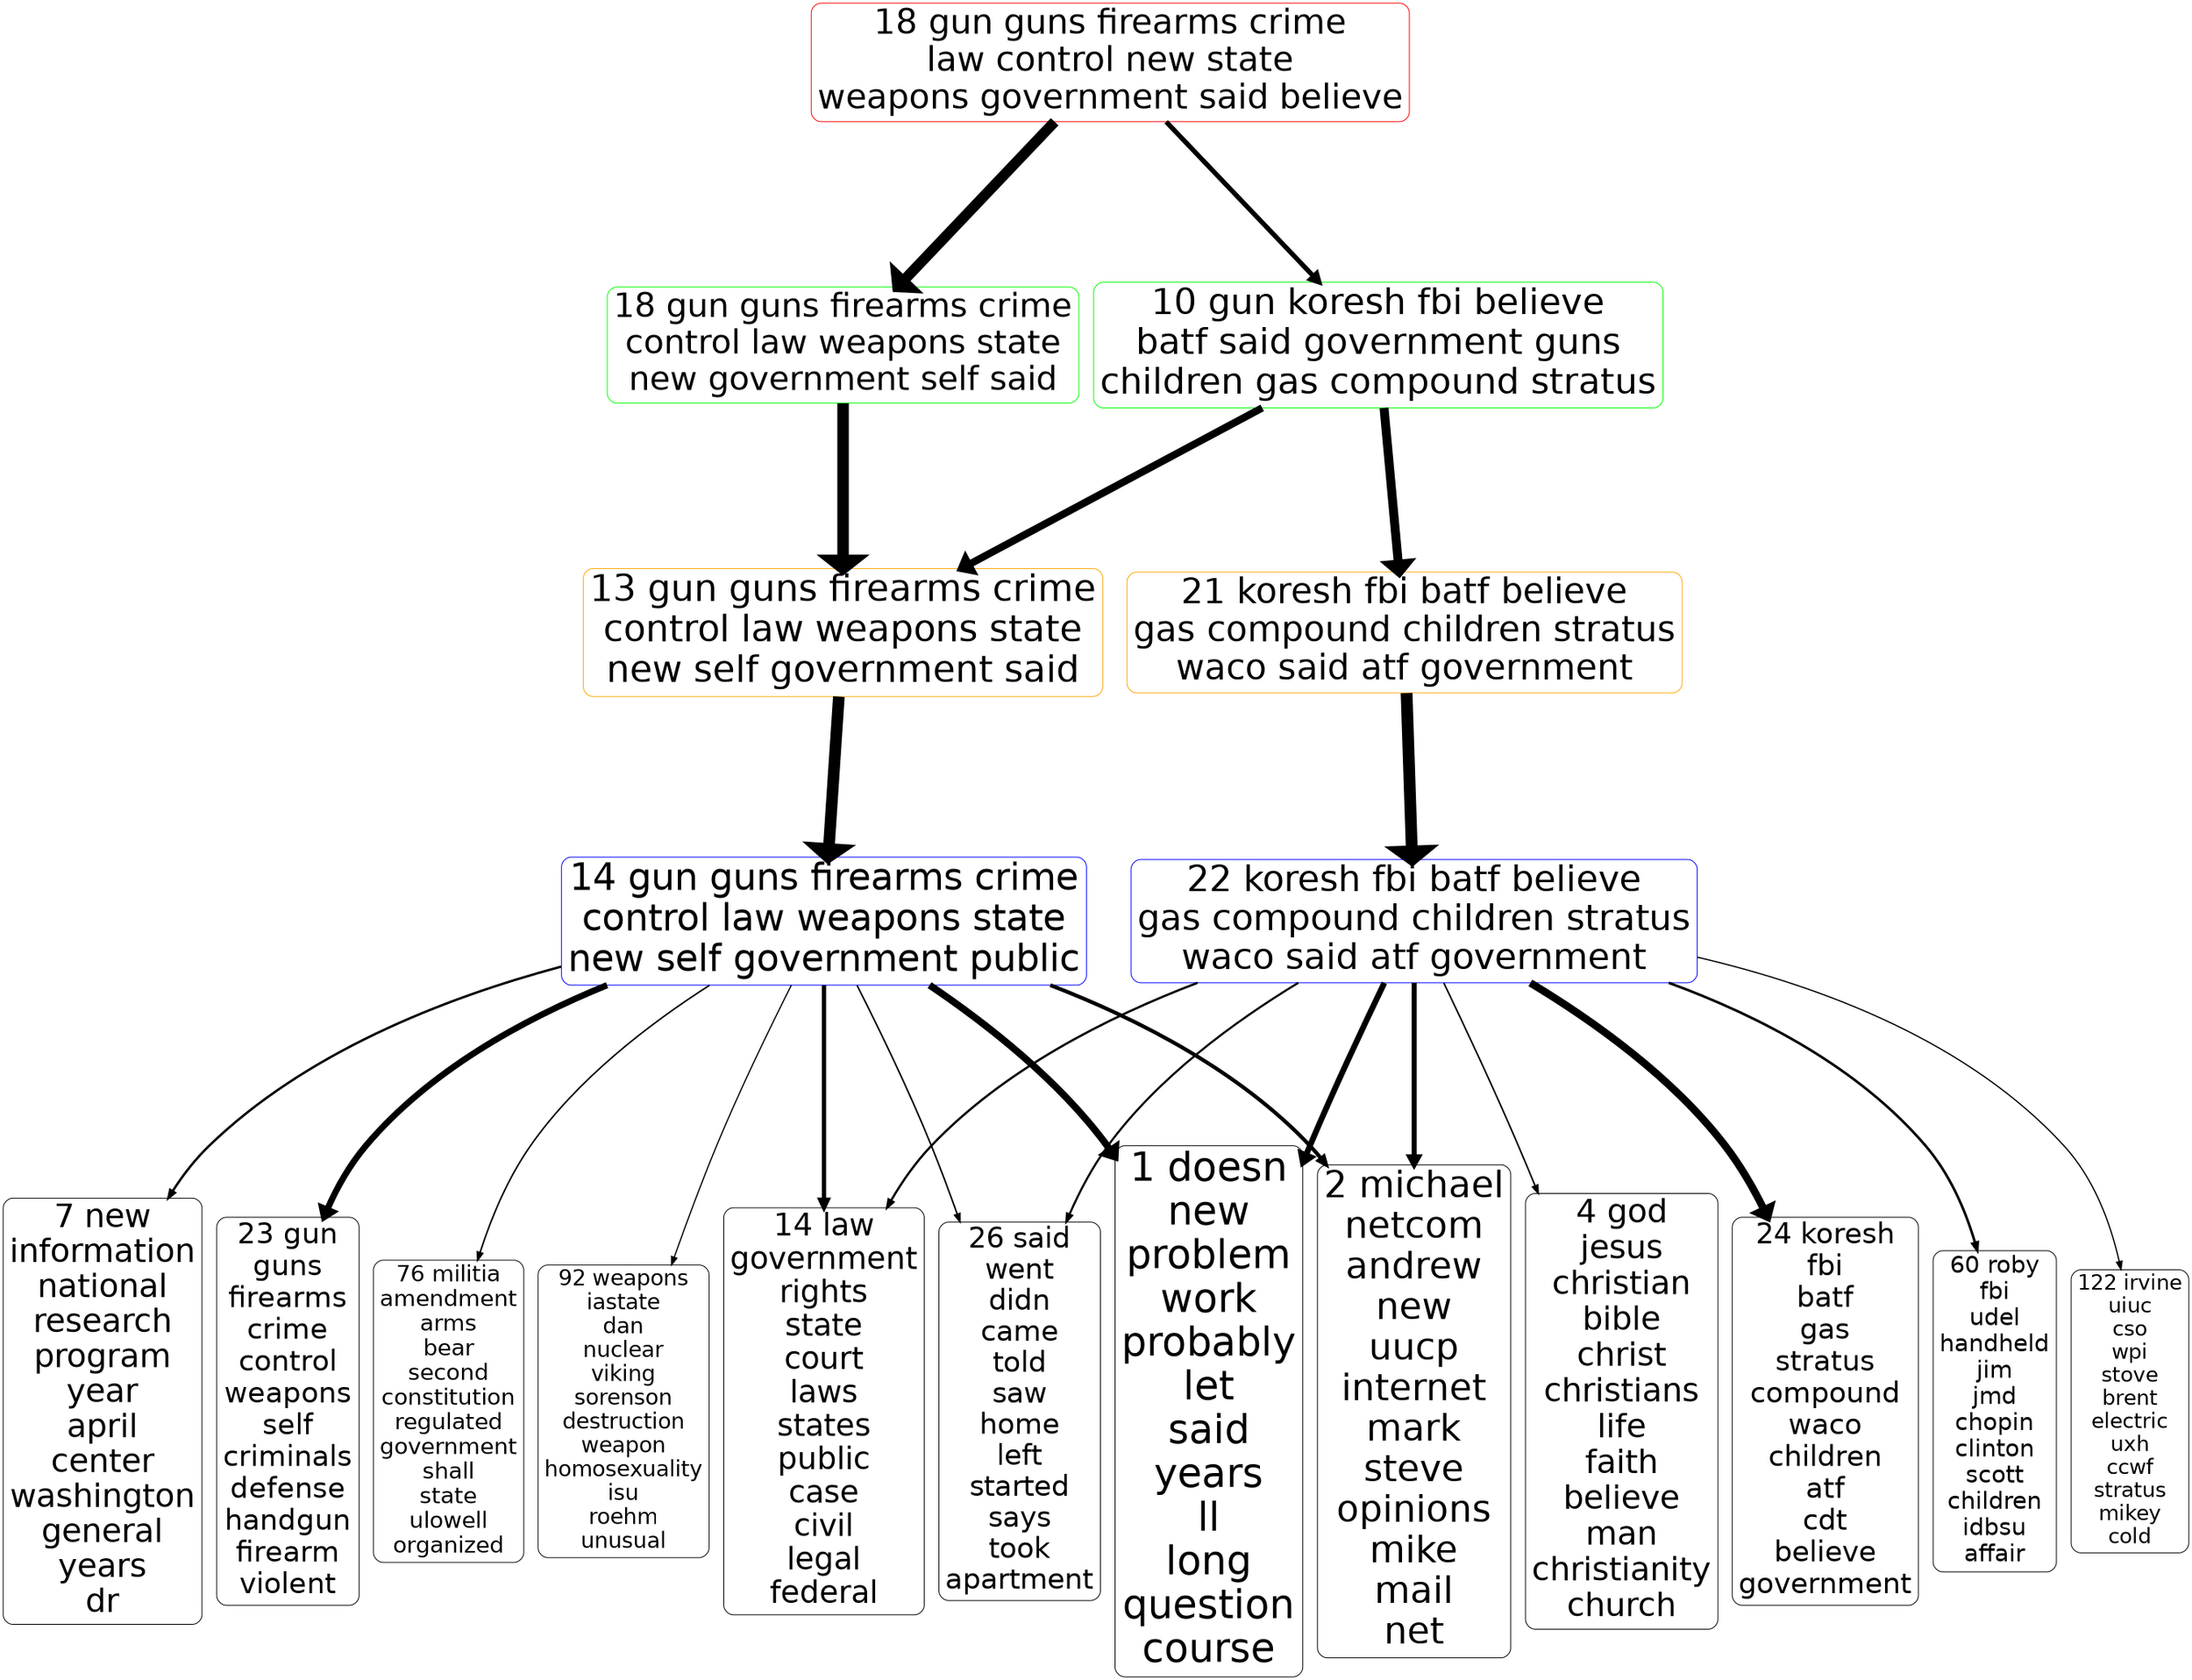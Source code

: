 digraph G {
size="18,18!";ranksep=4; ratio = auto; layers="1:2:3:4:5";
graph [fontname = "helvetica"];node [fontname = "helvetica"];edge [fontname = "helvetica"];ranksep=2.8;
"5_18" [ rank =5,fontsize =43.0381, shape=box, style="rounded", color=red, label="18 gun guns firearms crime
law control new state
weapons government said believe"]
"5_18" -> "4_10" [penwidth=6.0533,dir=forward]
"4_10" [rank =6,fontsize =45.0721, shape=box, style="rounded", color=green,label="10 gun koresh fbi believe
batf said government guns
children gas compound stratus"]
"5_18" -> "4_18" [penwidth=13.2593,dir=forward]
"4_18" [rank =6,fontsize =41.8405, shape=box, style="rounded", color=green,label="18 gun guns firearms crime
control law weapons state
new government self said"]
"4_10" [ rank =4,fontsize =45.0721, shape=box, style="rounded", color=green, label="10 gun koresh fbi believe
batf said government guns
children gas compound stratus"]
"4_10" -> "3_13" [penwidth=9.2773,dir=forward]
"3_13" [rank =5,fontsize =45.9571, shape=box, style="rounded", color=orange,label="13 gun guns firearms crime
control law weapons state
new self government said"]
"4_10" -> "3_21" [penwidth=11.2478,dir=forward]
"3_21" [rank =5,fontsize =44.0453, shape=box, style="rounded", color=orange,label="21 koresh fbi batf believe
gas compound children stratus
waco said atf government"]
"3_13" [ rank =3,fontsize =45.9571, shape=box, style="rounded", color=orange, label="13 gun guns firearms crime
control law weapons state
new self government said"]
"3_13" -> "2_14" [penwidth=14.6155,dir=forward]
"2_14" [rank =4,fontsize =46.4877, shape=box, style="rounded", color=blue,label="14 gun guns firearms crime
control law weapons state
new self government public"]
"2_14" [ rank =2,fontsize =46.4877, shape=box, style="rounded", color=blue, label="14 gun guns firearms crime
control law weapons state
new self government public"]
"2_14" -> "1_1" [penwidth=8.8402,dir=forward]
"1_1" [rank =3,fontsize =50, shape=box, style="rounded", color=black,label="1 doesn
new
problem
work
probably
let
said
years
ll
long
question
course"]
"2_14" -> "1_2" [penwidth=4.8125,dir=forward]
"1_2" [rank =3,fontsize =46.1741, shape=box, style="rounded", color=black,label="2 michael
netcom
andrew
new
uucp
internet
mark
steve
opinions
mike
mail
net"]
"2_14" -> "1_7" [penwidth=3.0052,dir=forward]
"1_7" [rank =3,fontsize =40.4508, shape=box, style="rounded", color=black,label="7 new
information
national
research
program
year
april
center
washington
general
years
dr"]
"2_14" -> "1_14" [penwidth=5.3489,dir=forward]
"1_14" [rank =3,fontsize =38.5467, shape=box, style="rounded", color=black,label="14 law
government
rights
state
court
laws
states
public
case
civil
legal
federal"]
"2_14" -> "1_23" [penwidth=7.9301,dir=forward]
"1_23" [rank =3,fontsize =36.0426, shape=box, style="rounded", color=black,label="23 gun
guns
firearms
crime
control
weapons
self
criminals
defense
handgun
firearm
violent"]
"2_14" -> "1_26" [penwidth=1.9489,dir=forward]
"1_26" [rank =3,fontsize =35.2628, shape=box, style="rounded", color=black,label="26 said
went
didn
came
told
saw
home
left
started
says
took
apartment"]
"2_14" -> "1_76" [penwidth=1.9264,dir=forward]
"1_76" [rank =3,fontsize =28.2238, shape=box, style="rounded", color=black,label="76 militia
amendment
arms
bear
second
constitution
regulated
government
shall
state
ulowell
organized"]
"2_14" -> "1_92" [penwidth=1.5217,dir=forward]
"1_92" [rank =3,fontsize =27.1228, shape=box, style="rounded", color=black,label="92 weapons
iastate
dan
nuclear
viking
sorenson
destruction
weapon
homosexuality
isu
roehm
unusual"]
"3_21" [ rank =3,fontsize =44.0453, shape=box, style="rounded", color=orange, label="21 koresh fbi batf believe
gas compound children stratus
waco said atf government"]
"3_21" -> "2_22" [penwidth=14.8249,dir=forward]
"2_22" [rank =4,fontsize =44.7156, shape=box, style="rounded", color=blue,label="22 koresh fbi batf believe
gas compound children stratus
waco said atf government"]
"2_22" [ rank =2,fontsize =44.7156, shape=box, style="rounded", color=blue, label="22 koresh fbi batf believe
gas compound children stratus
waco said atf government"]
"2_22" -> "1_1" [penwidth=7.3356,dir=forward]
"1_1" [rank =3,fontsize =50, shape=box, style="rounded", color=black,label="1 doesn
new
problem
work
probably
let
said
years
ll
long
question
course"]
"2_22" -> "1_2" [penwidth=6.2786,dir=forward]
"1_2" [rank =3,fontsize =46.1741, shape=box, style="rounded", color=black,label="2 michael
netcom
andrew
new
uucp
internet
mark
steve
opinions
mike
mail
net"]
"2_22" -> "1_4" [penwidth=1.9562,dir=forward]
"1_4" [rank =3,fontsize =40.756, shape=box, style="rounded", color=black,label="4 god
jesus
christian
bible
christ
christians
life
faith
believe
man
christianity
church"]
"2_22" -> "1_14" [penwidth=2.8336,dir=forward]
"1_14" [rank =3,fontsize =38.5467, shape=box, style="rounded", color=black,label="14 law
government
rights
state
court
laws
states
public
case
civil
legal
federal"]
"2_22" -> "1_24" [penwidth=9.5292,dir=forward]
"1_24" [rank =3,fontsize =35.9525, shape=box, style="rounded", color=black,label="24 koresh
fbi
batf
gas
stratus
compound
waco
children
atf
cdt
believe
government"]
"2_22" -> "1_26" [penwidth=2.6477,dir=forward]
"1_26" [rank =3,fontsize =35.2628, shape=box, style="rounded", color=black,label="26 said
went
didn
came
told
saw
home
left
started
says
took
apartment"]
"2_22" -> "1_60" [penwidth=3.2127,dir=forward]
"1_60" [rank =3,fontsize =29.5728, shape=box, style="rounded", color=black,label="60 roby
fbi
udel
handheld
jim
jmd
chopin
clinton
scott
children
idbsu
affair"]
"2_22" -> "1_122" [penwidth=1.5779,dir=forward]
"1_122" [rank =3,fontsize =26.0831, shape=box, style="rounded", color=black,label="122 irvine
uiuc
cso
wpi
stove
brent
electric
uxh
ccwf
stratus
mikey
cold"]
"4_18" [ rank =4,fontsize =41.8405, shape=box, style="rounded", color=green, label="18 gun guns firearms crime
control law weapons state
new government self said"]
"4_18" -> "3_13" [penwidth=14.4603,dir=forward]
"3_13" [rank =5,fontsize =45.9571, shape=box, style="rounded", color=orange,label="13 gun guns firearms crime
control law weapons state
new self government said"]
"3_13" [ rank =3,fontsize =45.9571, shape=box, style="rounded", color=orange, label="13 gun guns firearms crime
control law weapons state
new self government said"]
"2_14" [rank =4,fontsize =46.4877, shape=box, style="rounded", color=blue,label="14 gun guns firearms crime
control law weapons state
new self government public"]
"2_14" [ rank =2,fontsize =46.4877, shape=box, style="rounded", color=blue, label="14 gun guns firearms crime
control law weapons state
new self government public"]
"1_1" [rank =3,fontsize =50, shape=box, style="rounded", color=black,label="1 doesn
new
problem
work
probably
let
said
years
ll
long
question
course"]
"1_2" [rank =3,fontsize =46.1741, shape=box, style="rounded", color=black,label="2 michael
netcom
andrew
new
uucp
internet
mark
steve
opinions
mike
mail
net"]
"1_7" [rank =3,fontsize =40.4508, shape=box, style="rounded", color=black,label="7 new
information
national
research
program
year
april
center
washington
general
years
dr"]
"1_14" [rank =3,fontsize =38.5467, shape=box, style="rounded", color=black,label="14 law
government
rights
state
court
laws
states
public
case
civil
legal
federal"]
"1_23" [rank =3,fontsize =36.0426, shape=box, style="rounded", color=black,label="23 gun
guns
firearms
crime
control
weapons
self
criminals
defense
handgun
firearm
violent"]
"1_26" [rank =3,fontsize =35.2628, shape=box, style="rounded", color=black,label="26 said
went
didn
came
told
saw
home
left
started
says
took
apartment"]
"1_76" [rank =3,fontsize =28.2238, shape=box, style="rounded", color=black,label="76 militia
amendment
arms
bear
second
constitution
regulated
government
shall
state
ulowell
organized"]
"1_92" [rank =3,fontsize =27.1228, shape=box, style="rounded", color=black,label="92 weapons
iastate
dan
nuclear
viking
sorenson
destruction
weapon
homosexuality
isu
roehm
unusual"]
{rank=same; "1_1" "1_2" "1_7" "1_14" "1_23" "1_26" "1_76" "1_92" "1_1" "1_2" "1_4" "1_14" "1_24" "1_26" "1_60" "1_122" "1_1" "1_2" "1_7" "1_14" "1_23" "1_26" "1_76" "1_92"}{rank=same; "2_14" "2_14" "2_22" "2_22" "2_14" "2_14"}{rank=same; "3_13" "3_21" "3_13" "3_21" "3_13" "3_13"}{rank=same; "4_10" "4_18" "4_10" "4_18"}{rank=same; "5_18"}}